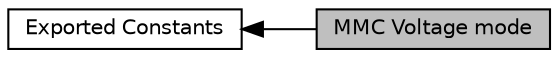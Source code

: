 digraph "MMC Voltage mode"
{
  edge [fontname="Helvetica",fontsize="10",labelfontname="Helvetica",labelfontsize="10"];
  node [fontname="Helvetica",fontsize="10",shape=record];
  rankdir=LR;
  Node0 [label="MMC Voltage mode",height=0.2,width=0.4,color="black", fillcolor="grey75", style="filled", fontcolor="black"];
  Node1 [label="Exported Constants",height=0.2,width=0.4,color="black", fillcolor="white", style="filled",URL="$group___m_m_c___exported___constants.html"];
  Node1->Node0 [shape=plaintext, dir="back", style="solid"];
}
